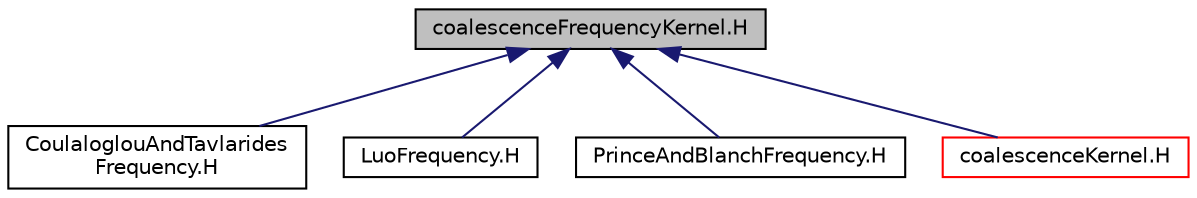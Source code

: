 digraph "coalescenceFrequencyKernel.H"
{
  bgcolor="transparent";
  edge [fontname="Helvetica",fontsize="10",labelfontname="Helvetica",labelfontsize="10"];
  node [fontname="Helvetica",fontsize="10",shape=record];
  Node6 [label="coalescenceFrequencyKernel.H",height=0.2,width=0.4,color="black", fillcolor="grey75", style="filled", fontcolor="black"];
  Node6 -> Node7 [dir="back",color="midnightblue",fontsize="10",style="solid",fontname="Helvetica"];
  Node7 [label="CoulaloglouAndTavlarides\lFrequency.H",height=0.2,width=0.4,color="black",URL="$a01004.html"];
  Node6 -> Node8 [dir="back",color="midnightblue",fontsize="10",style="solid",fontname="Helvetica"];
  Node8 [label="LuoFrequency.H",height=0.2,width=0.4,color="black",URL="$a01010.html"];
  Node6 -> Node9 [dir="back",color="midnightblue",fontsize="10",style="solid",fontname="Helvetica"];
  Node9 [label="PrinceAndBlanchFrequency.H",height=0.2,width=0.4,color="black",URL="$a01016.html"];
  Node6 -> Node10 [dir="back",color="midnightblue",fontsize="10",style="solid",fontname="Helvetica"];
  Node10 [label="coalescenceKernel.H",height=0.2,width=0.4,color="red",URL="$a01022.html"];
}
